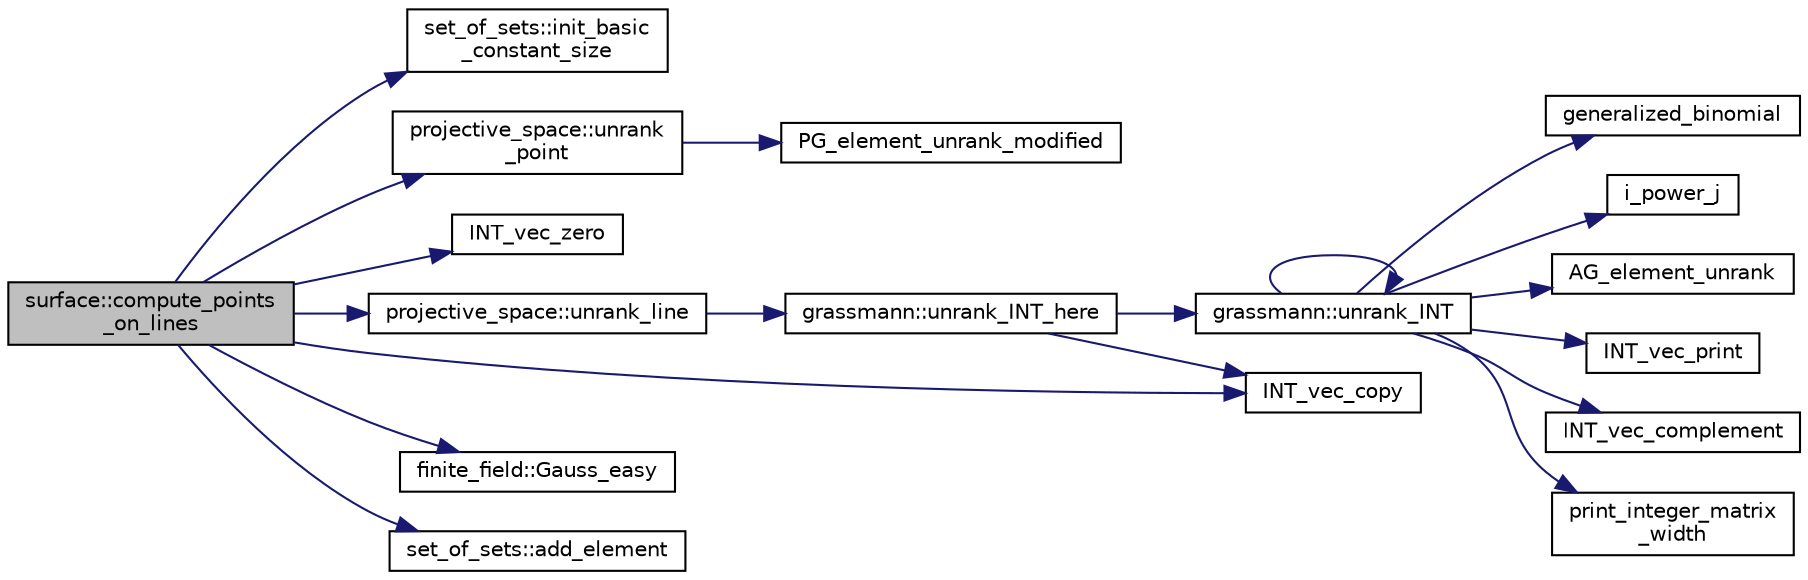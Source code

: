 digraph "surface::compute_points_on_lines"
{
  edge [fontname="Helvetica",fontsize="10",labelfontname="Helvetica",labelfontsize="10"];
  node [fontname="Helvetica",fontsize="10",shape=record];
  rankdir="LR";
  Node489 [label="surface::compute_points\l_on_lines",height=0.2,width=0.4,color="black", fillcolor="grey75", style="filled", fontcolor="black"];
  Node489 -> Node490 [color="midnightblue",fontsize="10",style="solid",fontname="Helvetica"];
  Node490 [label="set_of_sets::init_basic\l_constant_size",height=0.2,width=0.4,color="black", fillcolor="white", style="filled",URL="$da/dd6/classset__of__sets.html#a3d2bcfc5db1101cef8d5d436cca51182"];
  Node489 -> Node491 [color="midnightblue",fontsize="10",style="solid",fontname="Helvetica"];
  Node491 [label="projective_space::unrank\l_point",height=0.2,width=0.4,color="black", fillcolor="white", style="filled",URL="$d2/d17/classprojective__space.html#a3cb7917af4c5f1590b660d4bf907e0fa"];
  Node491 -> Node492 [color="midnightblue",fontsize="10",style="solid",fontname="Helvetica"];
  Node492 [label="PG_element_unrank_modified",height=0.2,width=0.4,color="black", fillcolor="white", style="filled",URL="$d4/d67/geometry_8h.html#a83ae9b605d496f6a90345303f6efae64"];
  Node489 -> Node493 [color="midnightblue",fontsize="10",style="solid",fontname="Helvetica"];
  Node493 [label="INT_vec_zero",height=0.2,width=0.4,color="black", fillcolor="white", style="filled",URL="$df/dbf/sajeeb_8_c.html#aa8c9c7977203577026080f546fe4980f"];
  Node489 -> Node494 [color="midnightblue",fontsize="10",style="solid",fontname="Helvetica"];
  Node494 [label="projective_space::unrank_line",height=0.2,width=0.4,color="black", fillcolor="white", style="filled",URL="$d2/d17/classprojective__space.html#abdc61b40bc8adc18628e1d3a1755dcae"];
  Node494 -> Node495 [color="midnightblue",fontsize="10",style="solid",fontname="Helvetica"];
  Node495 [label="grassmann::unrank_INT_here",height=0.2,width=0.4,color="black", fillcolor="white", style="filled",URL="$df/d02/classgrassmann.html#aa51bb30ed0feb7ad87d500b76e0b3cbe"];
  Node495 -> Node496 [color="midnightblue",fontsize="10",style="solid",fontname="Helvetica"];
  Node496 [label="grassmann::unrank_INT",height=0.2,width=0.4,color="black", fillcolor="white", style="filled",URL="$df/d02/classgrassmann.html#a32079405b95a6da2ba1420567d762d64"];
  Node496 -> Node497 [color="midnightblue",fontsize="10",style="solid",fontname="Helvetica"];
  Node497 [label="generalized_binomial",height=0.2,width=0.4,color="black", fillcolor="white", style="filled",URL="$d2/d7c/combinatorics_8_c.html#a24762dc22e45175d18ec1ec1d2556ae8"];
  Node496 -> Node498 [color="midnightblue",fontsize="10",style="solid",fontname="Helvetica"];
  Node498 [label="i_power_j",height=0.2,width=0.4,color="black", fillcolor="white", style="filled",URL="$de/dc5/algebra__and__number__theory_8h.html#a39b321523e8957d701618bb5cac542b5"];
  Node496 -> Node499 [color="midnightblue",fontsize="10",style="solid",fontname="Helvetica"];
  Node499 [label="AG_element_unrank",height=0.2,width=0.4,color="black", fillcolor="white", style="filled",URL="$d4/d67/geometry_8h.html#a4a33b86c87b2879b97cfa1327abe2885"];
  Node496 -> Node500 [color="midnightblue",fontsize="10",style="solid",fontname="Helvetica"];
  Node500 [label="INT_vec_print",height=0.2,width=0.4,color="black", fillcolor="white", style="filled",URL="$df/dbf/sajeeb_8_c.html#a79a5901af0b47dd0d694109543c027fe"];
  Node496 -> Node496 [color="midnightblue",fontsize="10",style="solid",fontname="Helvetica"];
  Node496 -> Node501 [color="midnightblue",fontsize="10",style="solid",fontname="Helvetica"];
  Node501 [label="INT_vec_complement",height=0.2,width=0.4,color="black", fillcolor="white", style="filled",URL="$d5/db4/io__and__os_8h.html#a2a0a724647575fcd3090c763985eb81a"];
  Node496 -> Node502 [color="midnightblue",fontsize="10",style="solid",fontname="Helvetica"];
  Node502 [label="print_integer_matrix\l_width",height=0.2,width=0.4,color="black", fillcolor="white", style="filled",URL="$d5/db4/io__and__os_8h.html#aa78f3e73fc2179251bd15adbcc31573f"];
  Node495 -> Node503 [color="midnightblue",fontsize="10",style="solid",fontname="Helvetica"];
  Node503 [label="INT_vec_copy",height=0.2,width=0.4,color="black", fillcolor="white", style="filled",URL="$df/dbf/sajeeb_8_c.html#ac2d875e27e009af6ec04d17254d11075"];
  Node489 -> Node503 [color="midnightblue",fontsize="10",style="solid",fontname="Helvetica"];
  Node489 -> Node504 [color="midnightblue",fontsize="10",style="solid",fontname="Helvetica"];
  Node504 [label="finite_field::Gauss_easy",height=0.2,width=0.4,color="black", fillcolor="white", style="filled",URL="$df/d5a/classfinite__field.html#a32761bf6c4a41f24b7193352127db8e7"];
  Node489 -> Node505 [color="midnightblue",fontsize="10",style="solid",fontname="Helvetica"];
  Node505 [label="set_of_sets::add_element",height=0.2,width=0.4,color="black", fillcolor="white", style="filled",URL="$da/dd6/classset__of__sets.html#a82b6e2beb8098928ebef3e4433990a3c"];
}
